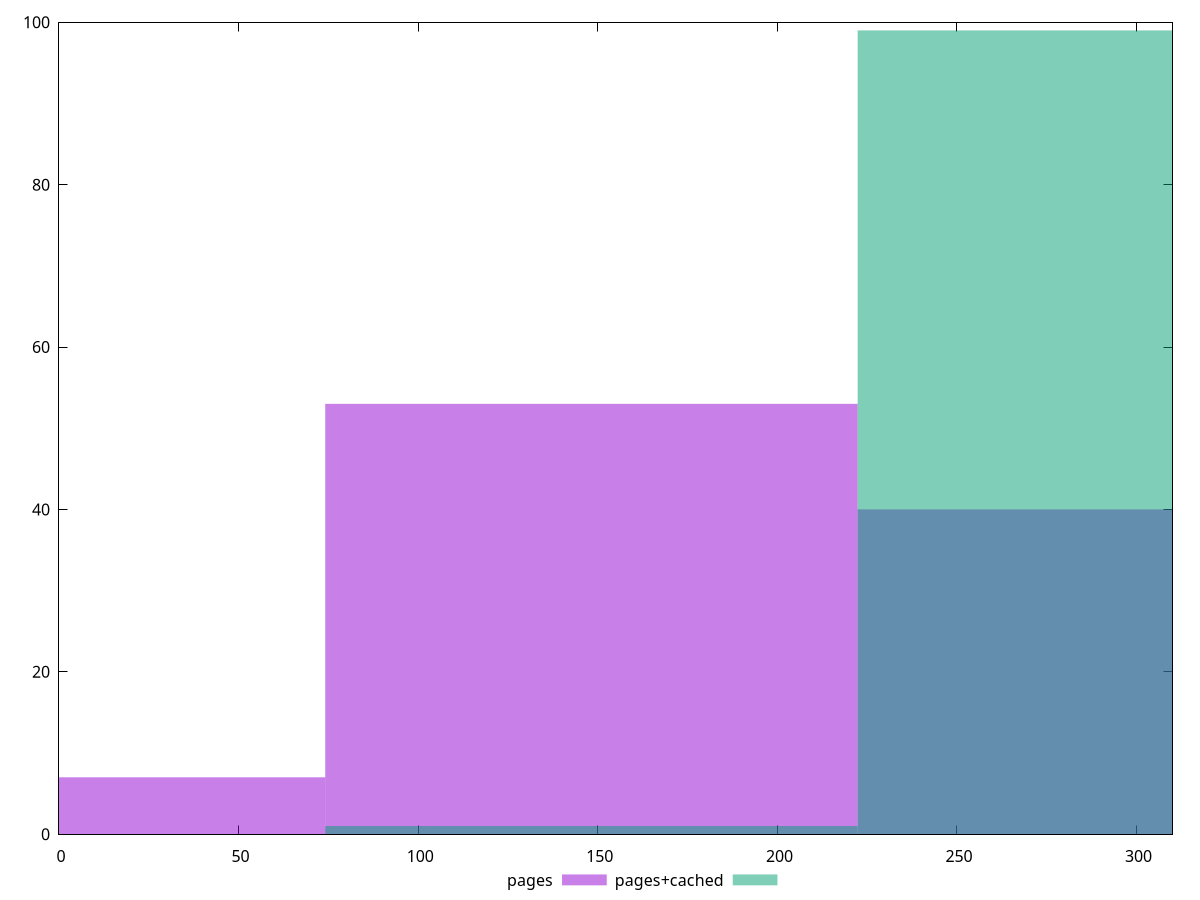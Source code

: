 reset

$pages <<EOF
0 7
296.4629939342746 40
148.2314969671373 53
EOF

$pagesCached <<EOF
148.2314969671373 1
296.4629939342746 99
EOF

set key outside below
set boxwidth 148.2314969671373
set xrange [0:310]
set yrange [0:100]
set trange [0:100]
set style fill transparent solid 0.5 noborder
set terminal svg size 640, 500 enhanced background rgb 'white'
set output "report_00009_2021-02-08T22-37-41.559Z/uses-optimized-images/comparison/histogram/0_vs_1.svg"

plot $pages title "pages" with boxes, \
     $pagesCached title "pages+cached" with boxes

reset
